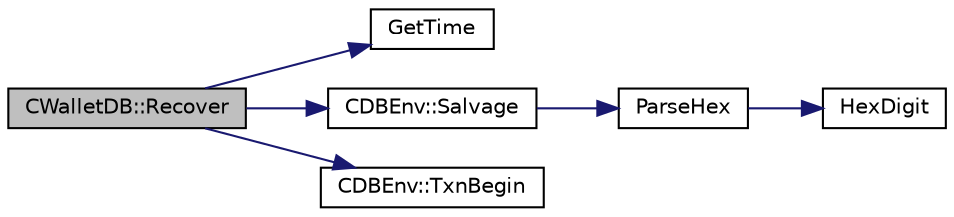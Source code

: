 digraph "CWalletDB::Recover"
{
  edge [fontname="Helvetica",fontsize="10",labelfontname="Helvetica",labelfontsize="10"];
  node [fontname="Helvetica",fontsize="10",shape=record];
  rankdir="LR";
  Node61 [label="CWalletDB::Recover",height=0.2,width=0.4,color="black", fillcolor="grey75", style="filled", fontcolor="black"];
  Node61 -> Node62 [color="midnightblue",fontsize="10",style="solid",fontname="Helvetica"];
  Node62 [label="GetTime",height=0.2,width=0.4,color="black", fillcolor="white", style="filled",URL="$df/d2d/util_8cpp.html#a46fac5fba8ba905b5f9acb364f5d8c6f"];
  Node61 -> Node63 [color="midnightblue",fontsize="10",style="solid",fontname="Helvetica"];
  Node63 [label="CDBEnv::Salvage",height=0.2,width=0.4,color="black", fillcolor="white", style="filled",URL="$d5/dd2/class_c_d_b_env.html#a08726637bff0809ab9c7c493383a3914"];
  Node63 -> Node64 [color="midnightblue",fontsize="10",style="solid",fontname="Helvetica"];
  Node64 [label="ParseHex",height=0.2,width=0.4,color="black", fillcolor="white", style="filled",URL="$df/d2d/util_8cpp.html#abea395175fbc4a788ed0f0a41710b8a7"];
  Node64 -> Node65 [color="midnightblue",fontsize="10",style="solid",fontname="Helvetica"];
  Node65 [label="HexDigit",height=0.2,width=0.4,color="black", fillcolor="white", style="filled",URL="$df/d2d/util_8cpp.html#aa59e8a8c5a39cb5041f93bb95dd02119"];
  Node61 -> Node66 [color="midnightblue",fontsize="10",style="solid",fontname="Helvetica"];
  Node66 [label="CDBEnv::TxnBegin",height=0.2,width=0.4,color="black", fillcolor="white", style="filled",URL="$d5/dd2/class_c_d_b_env.html#a5f1daab338b2098ea693efad6edefb9b"];
}

